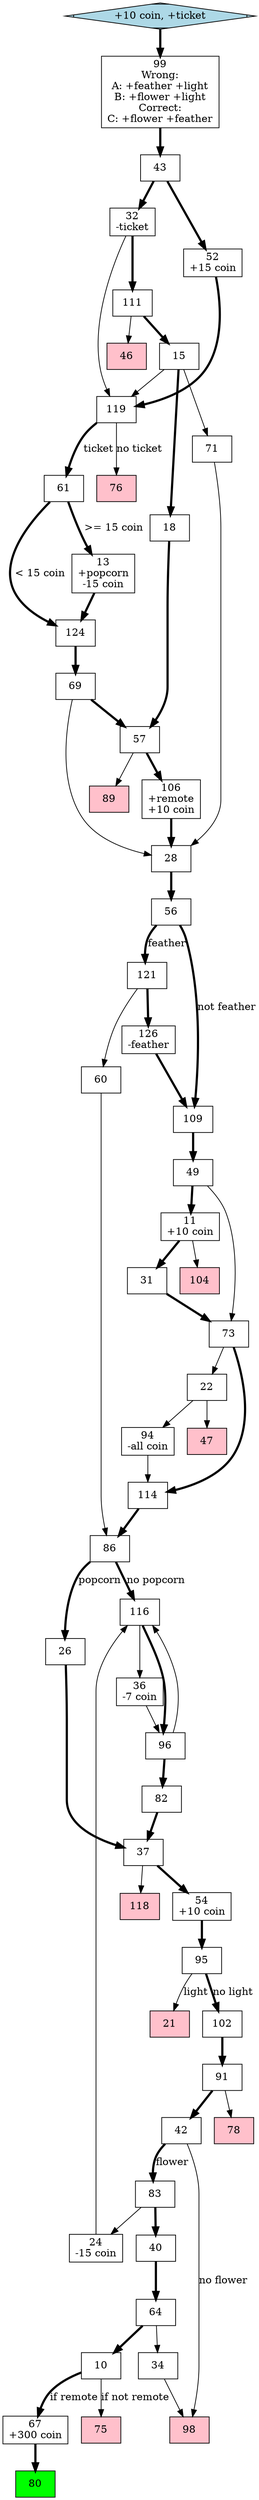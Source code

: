 digraph G {
  start [shape=Mdiamond, fillcolor="lightblue", style=filled];

  start [label="+10 coin, +ticket"];
  start -> page99 [penwidth=3];

  page10 [shape=MSquare, label="10"];
  page10 -> page67 [label="if remote", penwidth=3];
  page10 -> page75 [label="if not remote"];

  page11 [shape=MSquare, label="11\n+10 coin"];
  page11 -> page104;
  page11 -> page31 [penwidth=3];

  page13 [shape=MSquare, label="13\n+popcorn\n-15 coin"];
  page13 -> page124 [penwidth=3];

  page15 [shape=MSquare, label="15"];
  page15 -> page119;
  page15 -> page18 [penwidth=3];
  page15 -> page71;

  page18 [shape=MSquare, label="18"];
  page18 -> page57 [penwidth=3];

  page21 [shape=MSquare, label="21", fillcolor="pink", style=filled];

  page22 [shape=MSquare, label="22"];
  page22 -> page94, page47;

  page24 [shape=MSquare, label="24\n-15 coin"];
  page24 -> page116;

  page26 [shape=MSquare, label="26"];
  page26 -> page37 [penwidth=3];

  page28 [shape=MSquare, label="28"];
  page28 -> page56 [penwidth=3];

  page31 [shape=MSquare, label="31"];
  page31 -> page73 [penwidth=3];

  page32 [shape=MSquare, label="32\n-ticket"];
  page32 -> page111 [penwidth=3];
  page32 -> page119;

  page34 [shape=MSquare, label="34"];
  page34 -> page98;

  page36 [shape=MSquare, label="36\n-7 coin"];
  page36 -> page96;
  
  page37 [shape=MSquare, label="37"];
  page37 -> page118;
  page37 -> page54 [penwidth=3];
  
  page40 [shape=MSquare, label="40"];
  page40 -> page64 [penwidth=3];

  page42 [shape=MSquare, label="42"];
  page42 -> page83 [label="flower", penwidth=3];
  page42 -> page98 [label="no flower"];

  page43 [shape=MSquare, label="43"];
  page43 -> page52 [penwidth=3];
  page43 -> page32 [penwidth=3];

  page46 [shape=MSquare, label="46", fillcolor="pink", style=filled];

  page47 [shape=MSquare, label="47", fillcolor="pink", style=filled];

  page49 [shape=MSquare, label="49"];
  page49 -> page11 [penwidth=3];
  page49 -> page73;

  page52 [shape=MSquare, label="52\n+15 coin"];
  page52 -> page119 [penwidth=3];

  page54 [shape=MSquare, label="54\n+10 coin"];
  page54 -> page95 [penwidth=3];

  page56 [shape=MSquare, label="56"];
  page56 -> page121 [label="feather", penwidth=3];
  page56 -> page109 [label="not feather", penwidth=3];

  page57 [shape=MSquare, label="57"];
  page57 -> page106 [penwidth=3];
  page57 -> page89;

  page60 [shape=MSquare, label="60"];
  page60 -> page86;

  page61 [shape=MSquare, label="61"];
  page61 -> page13 [label=">= 15 coin", penwidth=3];
  page61 -> page124 [label="< 15 coin", penwidth=3];

  page64 [shape=MSquare, label="64"];
  page64 -> page34;
  page64 -> page10 [penwidth=3];
  
  page67 [shape=MSquare, label="67\n+300 coin"];
  page67 -> page80  [penwidth=3];

  page69 [shape=MSquare, label="69"];
  page69 -> page28;
  page69 -> page57 [penwidth=3];

  page71 [shape=MSquare, label="71"];
  page71 -> page28;

  page73 [shape=MSquare, label="73"];
  page73 -> page114 [penwidth=3];
  page73 -> page22;

  page75 [shape=MSquare, label="75", fillcolor="pink", style=filled];

  page76 [shape=MSquare, label="76", fillcolor="pink", style=filled];

  page78 [shape=MSquare, label="78", fillcolor="pink", style=filled];
  
  page80 [shape=MSquare, label="80", fillcolor="green", style=filled];

  page82 [shape=MSquare, label="82"];
  page82 -> page37 [penwidth=3];

  page83 [shape=MSquare, label="83"];
  page83 -> page24;
  page83 -> page40 [penwidth=3];

  page86 [shape=MSquare, label="86"];
  page86 -> page26 [label="popcorn", penwidth=3];
  page86 -> page116 [label="no popcorn", penwidth=3];

  page89 [shape=MSquare, label="89", fillcolor="pink", style=filled];

  page91 [shape=MSquare, label="91"];
  page91 -> page78;
  page91 -> page42 [penwidth=3];

  page94 [shape=MSquare, label="94\n-all coin"];
  page94 -> page114;

  page95 [shape=MSquare, label="95"];
  page95 -> page21 [label="light"];
  page95 -> page102 [label="no light", penwidth=3];


  page96 [shape=MSquare, label="96"];
  page96 -> page116;
  page96 -> page82 [penwidth=3];
  
  page98 [shape=MSquare, label="98", fillcolor="pink", style=filled];
  
  page99 [shape=MSquare, label="99\nWrong:\nA: +feather +light\nB: +flower +light\nCorrect:\nC: +flower +feather"];
  page99 -> page43 [penwidth=3];

  page102 [shape=MSquare, label="102"];
  page102 -> page91 [penwidth=3];

  page104 [shape=MSquare, label="104", fillcolor="pink", style=filled];

  page106 [shape=MSquare, label="106\n+remote\n+10 coin"];
  page106 -> page28 [penwidth=3];

  page109 [shape=MSquare, label="109"];
  page109 -> page49 [penwidth=3];

  page111 [shape=MSquare, label="111"];
  page111 -> page15 [penwidth=3];
  page111 -> page46;

  page114 [shape=MSquare, label="114"];
  page114 -> page86 [penwidth=3];

  page116 [shape=MSquare, label="116"];
  page116 -> page96 [penwidth=3];
  page116 -> page36;

  page118 [shape=MSquare, label="118", fillcolor="pink", style=filled];

  page119 [shape=MSquare, label="119"];
  page119 -> page61 [label="ticket", penwidth=3];
  page119 -> page76 [label="no ticket"];
 
  page121 [shape=MSquare, label="121"];
  page121 -> page126 [penwidth=3];
  page121 -> page60;

  page124 [shape=MSquare, label="124"];
  page124 -> page69 [penwidth=3];
 
  page126 [shape=MSquare, label="126\n-feather"];
  page126 -> page109 [penwidth=3];
}
